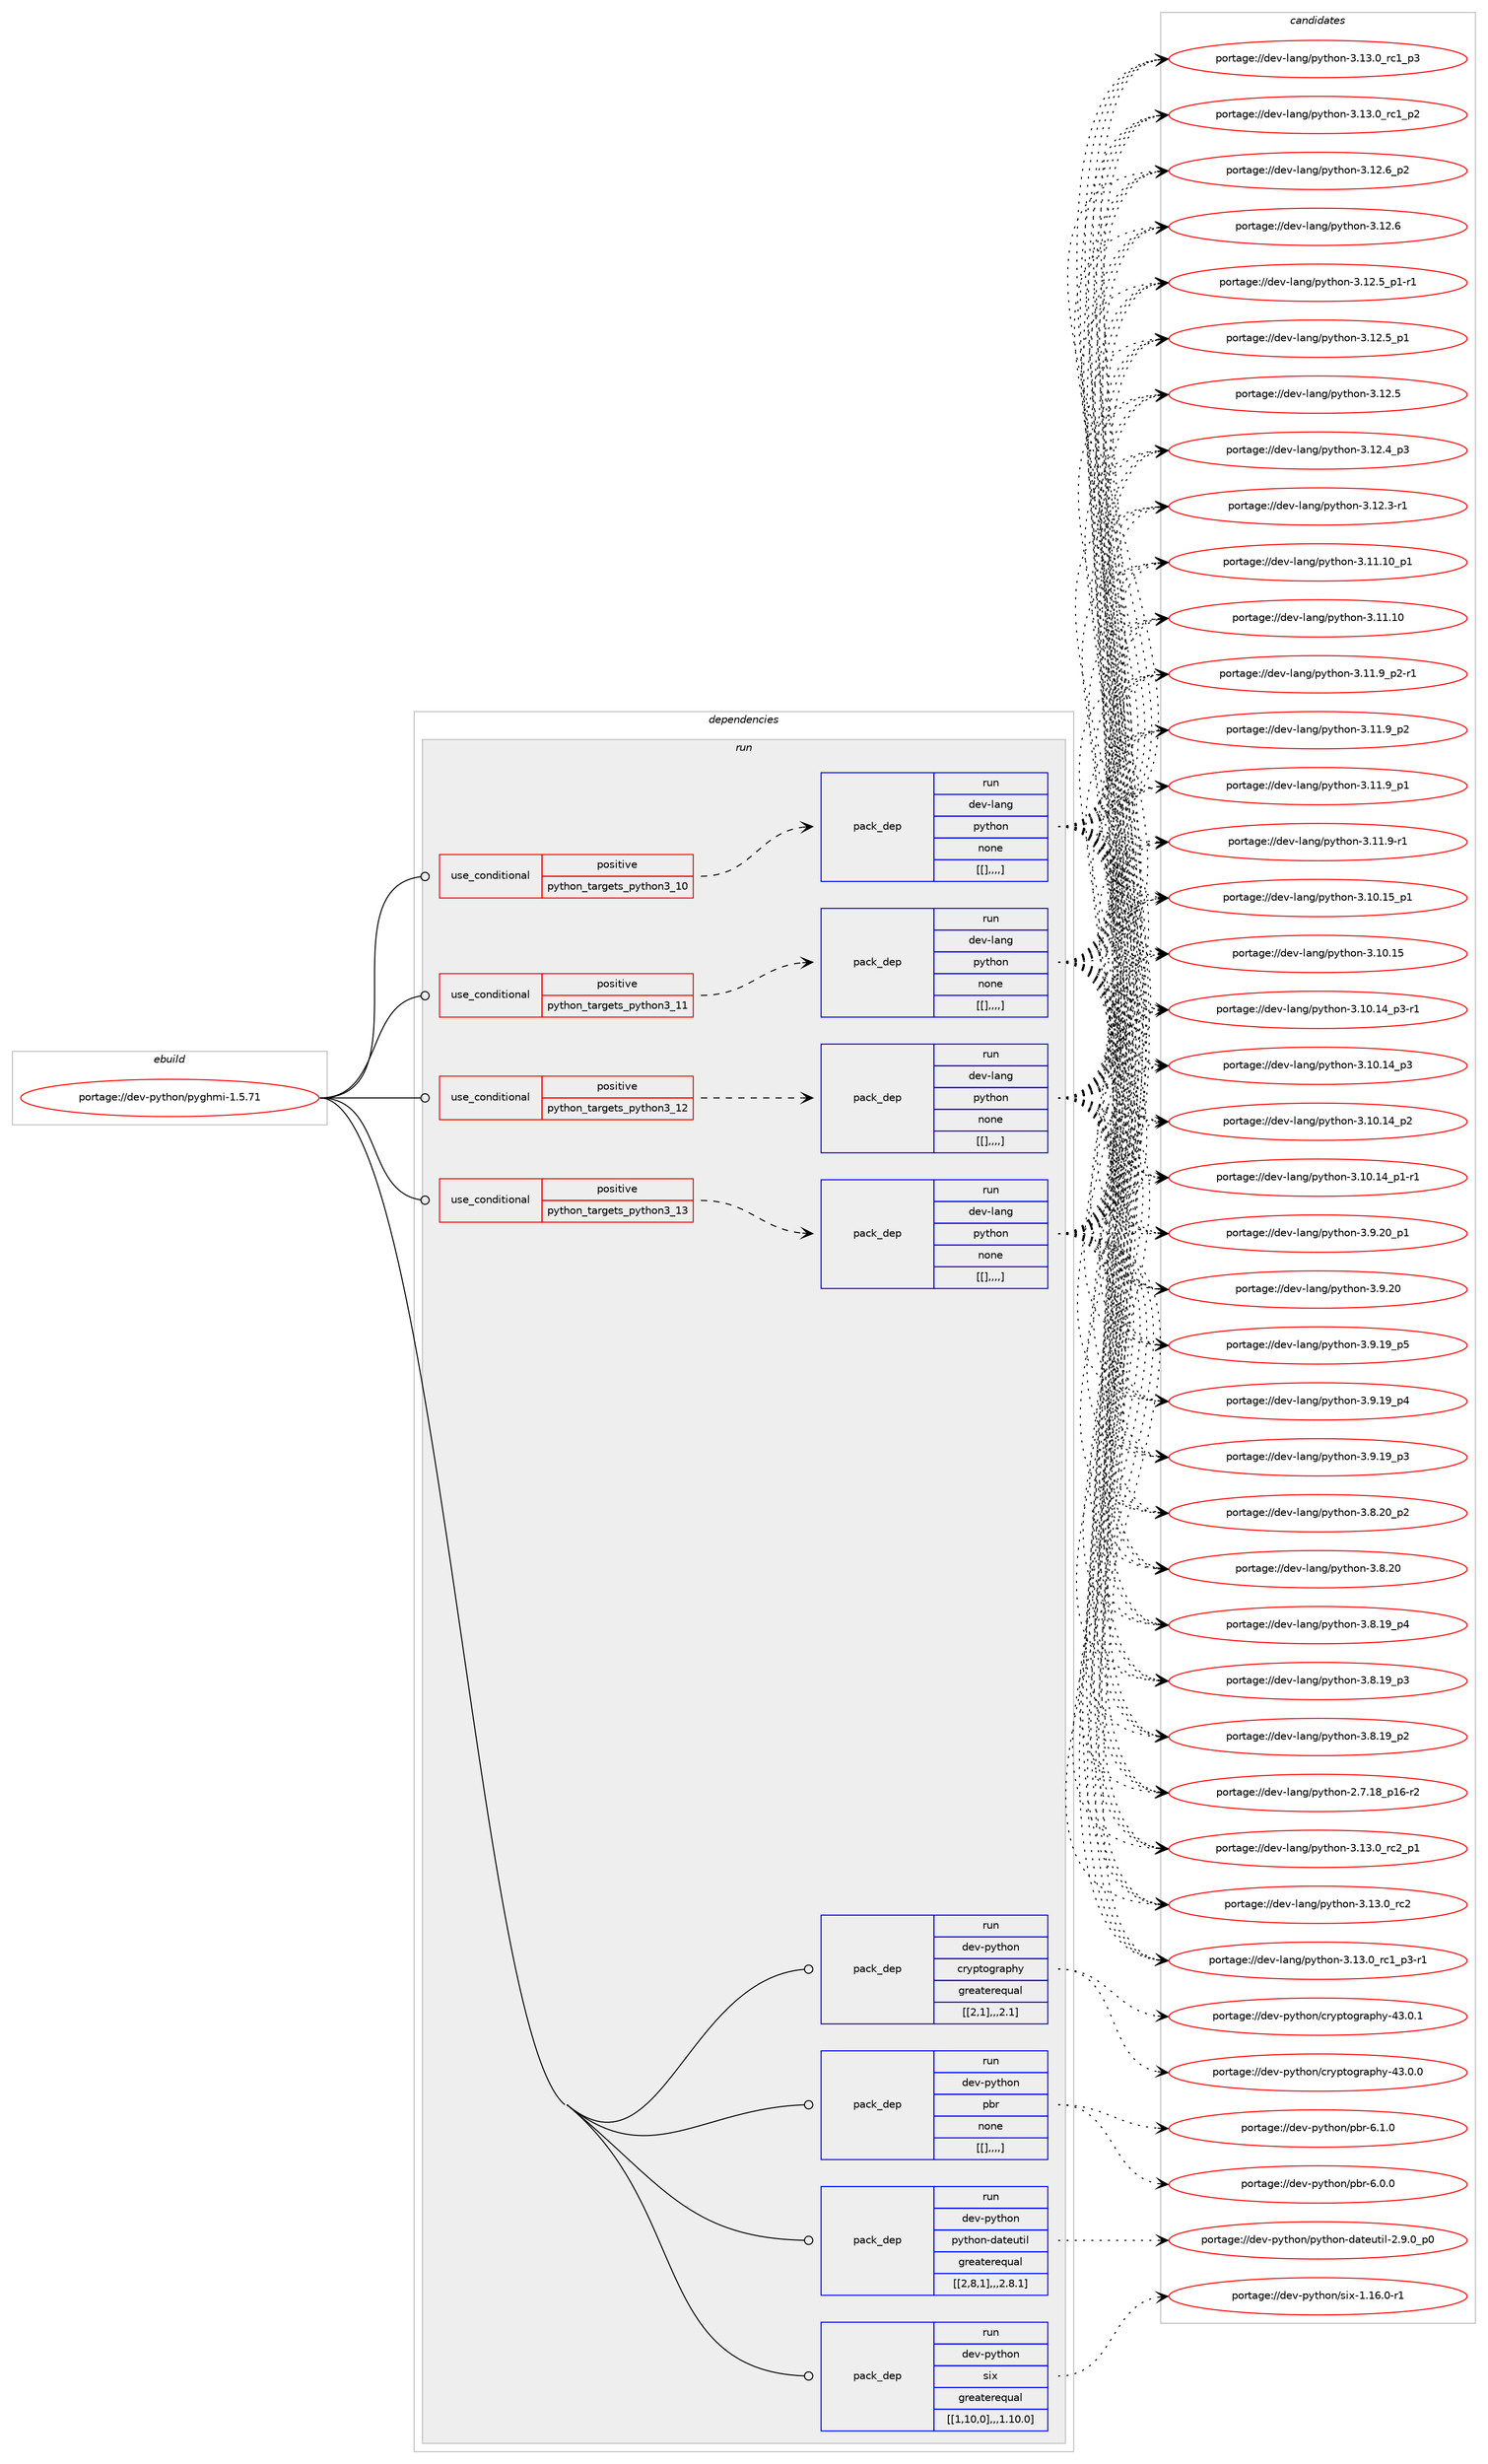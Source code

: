 digraph prolog {

# *************
# Graph options
# *************

newrank=true;
concentrate=true;
compound=true;
graph [rankdir=LR,fontname=Helvetica,fontsize=10,ranksep=1.5];#, ranksep=2.5, nodesep=0.2];
edge  [arrowhead=vee];
node  [fontname=Helvetica,fontsize=10];

# **********
# The ebuild
# **********

subgraph cluster_leftcol {
color=gray;
label=<<i>ebuild</i>>;
id [label="portage://dev-python/pyghmi-1.5.71", color=red, width=4, href="../dev-python/pyghmi-1.5.71.svg"];
}

# ****************
# The dependencies
# ****************

subgraph cluster_midcol {
color=gray;
label=<<i>dependencies</i>>;
subgraph cluster_compile {
fillcolor="#eeeeee";
style=filled;
label=<<i>compile</i>>;
}
subgraph cluster_compileandrun {
fillcolor="#eeeeee";
style=filled;
label=<<i>compile and run</i>>;
}
subgraph cluster_run {
fillcolor="#eeeeee";
style=filled;
label=<<i>run</i>>;
subgraph cond38385 {
dependency159152 [label=<<TABLE BORDER="0" CELLBORDER="1" CELLSPACING="0" CELLPADDING="4"><TR><TD ROWSPAN="3" CELLPADDING="10">use_conditional</TD></TR><TR><TD>positive</TD></TR><TR><TD>python_targets_python3_10</TD></TR></TABLE>>, shape=none, color=red];
subgraph pack119550 {
dependency159153 [label=<<TABLE BORDER="0" CELLBORDER="1" CELLSPACING="0" CELLPADDING="4" WIDTH="220"><TR><TD ROWSPAN="6" CELLPADDING="30">pack_dep</TD></TR><TR><TD WIDTH="110">run</TD></TR><TR><TD>dev-lang</TD></TR><TR><TD>python</TD></TR><TR><TD>none</TD></TR><TR><TD>[[],,,,]</TD></TR></TABLE>>, shape=none, color=blue];
}
dependency159152:e -> dependency159153:w [weight=20,style="dashed",arrowhead="vee"];
}
id:e -> dependency159152:w [weight=20,style="solid",arrowhead="odot"];
subgraph cond38386 {
dependency159154 [label=<<TABLE BORDER="0" CELLBORDER="1" CELLSPACING="0" CELLPADDING="4"><TR><TD ROWSPAN="3" CELLPADDING="10">use_conditional</TD></TR><TR><TD>positive</TD></TR><TR><TD>python_targets_python3_11</TD></TR></TABLE>>, shape=none, color=red];
subgraph pack119551 {
dependency159155 [label=<<TABLE BORDER="0" CELLBORDER="1" CELLSPACING="0" CELLPADDING="4" WIDTH="220"><TR><TD ROWSPAN="6" CELLPADDING="30">pack_dep</TD></TR><TR><TD WIDTH="110">run</TD></TR><TR><TD>dev-lang</TD></TR><TR><TD>python</TD></TR><TR><TD>none</TD></TR><TR><TD>[[],,,,]</TD></TR></TABLE>>, shape=none, color=blue];
}
dependency159154:e -> dependency159155:w [weight=20,style="dashed",arrowhead="vee"];
}
id:e -> dependency159154:w [weight=20,style="solid",arrowhead="odot"];
subgraph cond38387 {
dependency159156 [label=<<TABLE BORDER="0" CELLBORDER="1" CELLSPACING="0" CELLPADDING="4"><TR><TD ROWSPAN="3" CELLPADDING="10">use_conditional</TD></TR><TR><TD>positive</TD></TR><TR><TD>python_targets_python3_12</TD></TR></TABLE>>, shape=none, color=red];
subgraph pack119552 {
dependency159157 [label=<<TABLE BORDER="0" CELLBORDER="1" CELLSPACING="0" CELLPADDING="4" WIDTH="220"><TR><TD ROWSPAN="6" CELLPADDING="30">pack_dep</TD></TR><TR><TD WIDTH="110">run</TD></TR><TR><TD>dev-lang</TD></TR><TR><TD>python</TD></TR><TR><TD>none</TD></TR><TR><TD>[[],,,,]</TD></TR></TABLE>>, shape=none, color=blue];
}
dependency159156:e -> dependency159157:w [weight=20,style="dashed",arrowhead="vee"];
}
id:e -> dependency159156:w [weight=20,style="solid",arrowhead="odot"];
subgraph cond38388 {
dependency159158 [label=<<TABLE BORDER="0" CELLBORDER="1" CELLSPACING="0" CELLPADDING="4"><TR><TD ROWSPAN="3" CELLPADDING="10">use_conditional</TD></TR><TR><TD>positive</TD></TR><TR><TD>python_targets_python3_13</TD></TR></TABLE>>, shape=none, color=red];
subgraph pack119553 {
dependency159159 [label=<<TABLE BORDER="0" CELLBORDER="1" CELLSPACING="0" CELLPADDING="4" WIDTH="220"><TR><TD ROWSPAN="6" CELLPADDING="30">pack_dep</TD></TR><TR><TD WIDTH="110">run</TD></TR><TR><TD>dev-lang</TD></TR><TR><TD>python</TD></TR><TR><TD>none</TD></TR><TR><TD>[[],,,,]</TD></TR></TABLE>>, shape=none, color=blue];
}
dependency159158:e -> dependency159159:w [weight=20,style="dashed",arrowhead="vee"];
}
id:e -> dependency159158:w [weight=20,style="solid",arrowhead="odot"];
subgraph pack119554 {
dependency159160 [label=<<TABLE BORDER="0" CELLBORDER="1" CELLSPACING="0" CELLPADDING="4" WIDTH="220"><TR><TD ROWSPAN="6" CELLPADDING="30">pack_dep</TD></TR><TR><TD WIDTH="110">run</TD></TR><TR><TD>dev-python</TD></TR><TR><TD>cryptography</TD></TR><TR><TD>greaterequal</TD></TR><TR><TD>[[2,1],,,2.1]</TD></TR></TABLE>>, shape=none, color=blue];
}
id:e -> dependency159160:w [weight=20,style="solid",arrowhead="odot"];
subgraph pack119555 {
dependency159161 [label=<<TABLE BORDER="0" CELLBORDER="1" CELLSPACING="0" CELLPADDING="4" WIDTH="220"><TR><TD ROWSPAN="6" CELLPADDING="30">pack_dep</TD></TR><TR><TD WIDTH="110">run</TD></TR><TR><TD>dev-python</TD></TR><TR><TD>pbr</TD></TR><TR><TD>none</TD></TR><TR><TD>[[],,,,]</TD></TR></TABLE>>, shape=none, color=blue];
}
id:e -> dependency159161:w [weight=20,style="solid",arrowhead="odot"];
subgraph pack119556 {
dependency159162 [label=<<TABLE BORDER="0" CELLBORDER="1" CELLSPACING="0" CELLPADDING="4" WIDTH="220"><TR><TD ROWSPAN="6" CELLPADDING="30">pack_dep</TD></TR><TR><TD WIDTH="110">run</TD></TR><TR><TD>dev-python</TD></TR><TR><TD>python-dateutil</TD></TR><TR><TD>greaterequal</TD></TR><TR><TD>[[2,8,1],,,2.8.1]</TD></TR></TABLE>>, shape=none, color=blue];
}
id:e -> dependency159162:w [weight=20,style="solid",arrowhead="odot"];
subgraph pack119557 {
dependency159163 [label=<<TABLE BORDER="0" CELLBORDER="1" CELLSPACING="0" CELLPADDING="4" WIDTH="220"><TR><TD ROWSPAN="6" CELLPADDING="30">pack_dep</TD></TR><TR><TD WIDTH="110">run</TD></TR><TR><TD>dev-python</TD></TR><TR><TD>six</TD></TR><TR><TD>greaterequal</TD></TR><TR><TD>[[1,10,0],,,1.10.0]</TD></TR></TABLE>>, shape=none, color=blue];
}
id:e -> dependency159163:w [weight=20,style="solid",arrowhead="odot"];
}
}

# **************
# The candidates
# **************

subgraph cluster_choices {
rank=same;
color=gray;
label=<<i>candidates</i>>;

subgraph choice119550 {
color=black;
nodesep=1;
choice100101118451089711010347112121116104111110455146495146489511499509511249 [label="portage://dev-lang/python-3.13.0_rc2_p1", color=red, width=4,href="../dev-lang/python-3.13.0_rc2_p1.svg"];
choice10010111845108971101034711212111610411111045514649514648951149950 [label="portage://dev-lang/python-3.13.0_rc2", color=red, width=4,href="../dev-lang/python-3.13.0_rc2.svg"];
choice1001011184510897110103471121211161041111104551464951464895114994995112514511449 [label="portage://dev-lang/python-3.13.0_rc1_p3-r1", color=red, width=4,href="../dev-lang/python-3.13.0_rc1_p3-r1.svg"];
choice100101118451089711010347112121116104111110455146495146489511499499511251 [label="portage://dev-lang/python-3.13.0_rc1_p3", color=red, width=4,href="../dev-lang/python-3.13.0_rc1_p3.svg"];
choice100101118451089711010347112121116104111110455146495146489511499499511250 [label="portage://dev-lang/python-3.13.0_rc1_p2", color=red, width=4,href="../dev-lang/python-3.13.0_rc1_p2.svg"];
choice100101118451089711010347112121116104111110455146495046549511250 [label="portage://dev-lang/python-3.12.6_p2", color=red, width=4,href="../dev-lang/python-3.12.6_p2.svg"];
choice10010111845108971101034711212111610411111045514649504654 [label="portage://dev-lang/python-3.12.6", color=red, width=4,href="../dev-lang/python-3.12.6.svg"];
choice1001011184510897110103471121211161041111104551464950465395112494511449 [label="portage://dev-lang/python-3.12.5_p1-r1", color=red, width=4,href="../dev-lang/python-3.12.5_p1-r1.svg"];
choice100101118451089711010347112121116104111110455146495046539511249 [label="portage://dev-lang/python-3.12.5_p1", color=red, width=4,href="../dev-lang/python-3.12.5_p1.svg"];
choice10010111845108971101034711212111610411111045514649504653 [label="portage://dev-lang/python-3.12.5", color=red, width=4,href="../dev-lang/python-3.12.5.svg"];
choice100101118451089711010347112121116104111110455146495046529511251 [label="portage://dev-lang/python-3.12.4_p3", color=red, width=4,href="../dev-lang/python-3.12.4_p3.svg"];
choice100101118451089711010347112121116104111110455146495046514511449 [label="portage://dev-lang/python-3.12.3-r1", color=red, width=4,href="../dev-lang/python-3.12.3-r1.svg"];
choice10010111845108971101034711212111610411111045514649494649489511249 [label="portage://dev-lang/python-3.11.10_p1", color=red, width=4,href="../dev-lang/python-3.11.10_p1.svg"];
choice1001011184510897110103471121211161041111104551464949464948 [label="portage://dev-lang/python-3.11.10", color=red, width=4,href="../dev-lang/python-3.11.10.svg"];
choice1001011184510897110103471121211161041111104551464949465795112504511449 [label="portage://dev-lang/python-3.11.9_p2-r1", color=red, width=4,href="../dev-lang/python-3.11.9_p2-r1.svg"];
choice100101118451089711010347112121116104111110455146494946579511250 [label="portage://dev-lang/python-3.11.9_p2", color=red, width=4,href="../dev-lang/python-3.11.9_p2.svg"];
choice100101118451089711010347112121116104111110455146494946579511249 [label="portage://dev-lang/python-3.11.9_p1", color=red, width=4,href="../dev-lang/python-3.11.9_p1.svg"];
choice100101118451089711010347112121116104111110455146494946574511449 [label="portage://dev-lang/python-3.11.9-r1", color=red, width=4,href="../dev-lang/python-3.11.9-r1.svg"];
choice10010111845108971101034711212111610411111045514649484649539511249 [label="portage://dev-lang/python-3.10.15_p1", color=red, width=4,href="../dev-lang/python-3.10.15_p1.svg"];
choice1001011184510897110103471121211161041111104551464948464953 [label="portage://dev-lang/python-3.10.15", color=red, width=4,href="../dev-lang/python-3.10.15.svg"];
choice100101118451089711010347112121116104111110455146494846495295112514511449 [label="portage://dev-lang/python-3.10.14_p3-r1", color=red, width=4,href="../dev-lang/python-3.10.14_p3-r1.svg"];
choice10010111845108971101034711212111610411111045514649484649529511251 [label="portage://dev-lang/python-3.10.14_p3", color=red, width=4,href="../dev-lang/python-3.10.14_p3.svg"];
choice10010111845108971101034711212111610411111045514649484649529511250 [label="portage://dev-lang/python-3.10.14_p2", color=red, width=4,href="../dev-lang/python-3.10.14_p2.svg"];
choice100101118451089711010347112121116104111110455146494846495295112494511449 [label="portage://dev-lang/python-3.10.14_p1-r1", color=red, width=4,href="../dev-lang/python-3.10.14_p1-r1.svg"];
choice100101118451089711010347112121116104111110455146574650489511249 [label="portage://dev-lang/python-3.9.20_p1", color=red, width=4,href="../dev-lang/python-3.9.20_p1.svg"];
choice10010111845108971101034711212111610411111045514657465048 [label="portage://dev-lang/python-3.9.20", color=red, width=4,href="../dev-lang/python-3.9.20.svg"];
choice100101118451089711010347112121116104111110455146574649579511253 [label="portage://dev-lang/python-3.9.19_p5", color=red, width=4,href="../dev-lang/python-3.9.19_p5.svg"];
choice100101118451089711010347112121116104111110455146574649579511252 [label="portage://dev-lang/python-3.9.19_p4", color=red, width=4,href="../dev-lang/python-3.9.19_p4.svg"];
choice100101118451089711010347112121116104111110455146574649579511251 [label="portage://dev-lang/python-3.9.19_p3", color=red, width=4,href="../dev-lang/python-3.9.19_p3.svg"];
choice100101118451089711010347112121116104111110455146564650489511250 [label="portage://dev-lang/python-3.8.20_p2", color=red, width=4,href="../dev-lang/python-3.8.20_p2.svg"];
choice10010111845108971101034711212111610411111045514656465048 [label="portage://dev-lang/python-3.8.20", color=red, width=4,href="../dev-lang/python-3.8.20.svg"];
choice100101118451089711010347112121116104111110455146564649579511252 [label="portage://dev-lang/python-3.8.19_p4", color=red, width=4,href="../dev-lang/python-3.8.19_p4.svg"];
choice100101118451089711010347112121116104111110455146564649579511251 [label="portage://dev-lang/python-3.8.19_p3", color=red, width=4,href="../dev-lang/python-3.8.19_p3.svg"];
choice100101118451089711010347112121116104111110455146564649579511250 [label="portage://dev-lang/python-3.8.19_p2", color=red, width=4,href="../dev-lang/python-3.8.19_p2.svg"];
choice100101118451089711010347112121116104111110455046554649569511249544511450 [label="portage://dev-lang/python-2.7.18_p16-r2", color=red, width=4,href="../dev-lang/python-2.7.18_p16-r2.svg"];
dependency159153:e -> choice100101118451089711010347112121116104111110455146495146489511499509511249:w [style=dotted,weight="100"];
dependency159153:e -> choice10010111845108971101034711212111610411111045514649514648951149950:w [style=dotted,weight="100"];
dependency159153:e -> choice1001011184510897110103471121211161041111104551464951464895114994995112514511449:w [style=dotted,weight="100"];
dependency159153:e -> choice100101118451089711010347112121116104111110455146495146489511499499511251:w [style=dotted,weight="100"];
dependency159153:e -> choice100101118451089711010347112121116104111110455146495146489511499499511250:w [style=dotted,weight="100"];
dependency159153:e -> choice100101118451089711010347112121116104111110455146495046549511250:w [style=dotted,weight="100"];
dependency159153:e -> choice10010111845108971101034711212111610411111045514649504654:w [style=dotted,weight="100"];
dependency159153:e -> choice1001011184510897110103471121211161041111104551464950465395112494511449:w [style=dotted,weight="100"];
dependency159153:e -> choice100101118451089711010347112121116104111110455146495046539511249:w [style=dotted,weight="100"];
dependency159153:e -> choice10010111845108971101034711212111610411111045514649504653:w [style=dotted,weight="100"];
dependency159153:e -> choice100101118451089711010347112121116104111110455146495046529511251:w [style=dotted,weight="100"];
dependency159153:e -> choice100101118451089711010347112121116104111110455146495046514511449:w [style=dotted,weight="100"];
dependency159153:e -> choice10010111845108971101034711212111610411111045514649494649489511249:w [style=dotted,weight="100"];
dependency159153:e -> choice1001011184510897110103471121211161041111104551464949464948:w [style=dotted,weight="100"];
dependency159153:e -> choice1001011184510897110103471121211161041111104551464949465795112504511449:w [style=dotted,weight="100"];
dependency159153:e -> choice100101118451089711010347112121116104111110455146494946579511250:w [style=dotted,weight="100"];
dependency159153:e -> choice100101118451089711010347112121116104111110455146494946579511249:w [style=dotted,weight="100"];
dependency159153:e -> choice100101118451089711010347112121116104111110455146494946574511449:w [style=dotted,weight="100"];
dependency159153:e -> choice10010111845108971101034711212111610411111045514649484649539511249:w [style=dotted,weight="100"];
dependency159153:e -> choice1001011184510897110103471121211161041111104551464948464953:w [style=dotted,weight="100"];
dependency159153:e -> choice100101118451089711010347112121116104111110455146494846495295112514511449:w [style=dotted,weight="100"];
dependency159153:e -> choice10010111845108971101034711212111610411111045514649484649529511251:w [style=dotted,weight="100"];
dependency159153:e -> choice10010111845108971101034711212111610411111045514649484649529511250:w [style=dotted,weight="100"];
dependency159153:e -> choice100101118451089711010347112121116104111110455146494846495295112494511449:w [style=dotted,weight="100"];
dependency159153:e -> choice100101118451089711010347112121116104111110455146574650489511249:w [style=dotted,weight="100"];
dependency159153:e -> choice10010111845108971101034711212111610411111045514657465048:w [style=dotted,weight="100"];
dependency159153:e -> choice100101118451089711010347112121116104111110455146574649579511253:w [style=dotted,weight="100"];
dependency159153:e -> choice100101118451089711010347112121116104111110455146574649579511252:w [style=dotted,weight="100"];
dependency159153:e -> choice100101118451089711010347112121116104111110455146574649579511251:w [style=dotted,weight="100"];
dependency159153:e -> choice100101118451089711010347112121116104111110455146564650489511250:w [style=dotted,weight="100"];
dependency159153:e -> choice10010111845108971101034711212111610411111045514656465048:w [style=dotted,weight="100"];
dependency159153:e -> choice100101118451089711010347112121116104111110455146564649579511252:w [style=dotted,weight="100"];
dependency159153:e -> choice100101118451089711010347112121116104111110455146564649579511251:w [style=dotted,weight="100"];
dependency159153:e -> choice100101118451089711010347112121116104111110455146564649579511250:w [style=dotted,weight="100"];
dependency159153:e -> choice100101118451089711010347112121116104111110455046554649569511249544511450:w [style=dotted,weight="100"];
}
subgraph choice119551 {
color=black;
nodesep=1;
choice100101118451089711010347112121116104111110455146495146489511499509511249 [label="portage://dev-lang/python-3.13.0_rc2_p1", color=red, width=4,href="../dev-lang/python-3.13.0_rc2_p1.svg"];
choice10010111845108971101034711212111610411111045514649514648951149950 [label="portage://dev-lang/python-3.13.0_rc2", color=red, width=4,href="../dev-lang/python-3.13.0_rc2.svg"];
choice1001011184510897110103471121211161041111104551464951464895114994995112514511449 [label="portage://dev-lang/python-3.13.0_rc1_p3-r1", color=red, width=4,href="../dev-lang/python-3.13.0_rc1_p3-r1.svg"];
choice100101118451089711010347112121116104111110455146495146489511499499511251 [label="portage://dev-lang/python-3.13.0_rc1_p3", color=red, width=4,href="../dev-lang/python-3.13.0_rc1_p3.svg"];
choice100101118451089711010347112121116104111110455146495146489511499499511250 [label="portage://dev-lang/python-3.13.0_rc1_p2", color=red, width=4,href="../dev-lang/python-3.13.0_rc1_p2.svg"];
choice100101118451089711010347112121116104111110455146495046549511250 [label="portage://dev-lang/python-3.12.6_p2", color=red, width=4,href="../dev-lang/python-3.12.6_p2.svg"];
choice10010111845108971101034711212111610411111045514649504654 [label="portage://dev-lang/python-3.12.6", color=red, width=4,href="../dev-lang/python-3.12.6.svg"];
choice1001011184510897110103471121211161041111104551464950465395112494511449 [label="portage://dev-lang/python-3.12.5_p1-r1", color=red, width=4,href="../dev-lang/python-3.12.5_p1-r1.svg"];
choice100101118451089711010347112121116104111110455146495046539511249 [label="portage://dev-lang/python-3.12.5_p1", color=red, width=4,href="../dev-lang/python-3.12.5_p1.svg"];
choice10010111845108971101034711212111610411111045514649504653 [label="portage://dev-lang/python-3.12.5", color=red, width=4,href="../dev-lang/python-3.12.5.svg"];
choice100101118451089711010347112121116104111110455146495046529511251 [label="portage://dev-lang/python-3.12.4_p3", color=red, width=4,href="../dev-lang/python-3.12.4_p3.svg"];
choice100101118451089711010347112121116104111110455146495046514511449 [label="portage://dev-lang/python-3.12.3-r1", color=red, width=4,href="../dev-lang/python-3.12.3-r1.svg"];
choice10010111845108971101034711212111610411111045514649494649489511249 [label="portage://dev-lang/python-3.11.10_p1", color=red, width=4,href="../dev-lang/python-3.11.10_p1.svg"];
choice1001011184510897110103471121211161041111104551464949464948 [label="portage://dev-lang/python-3.11.10", color=red, width=4,href="../dev-lang/python-3.11.10.svg"];
choice1001011184510897110103471121211161041111104551464949465795112504511449 [label="portage://dev-lang/python-3.11.9_p2-r1", color=red, width=4,href="../dev-lang/python-3.11.9_p2-r1.svg"];
choice100101118451089711010347112121116104111110455146494946579511250 [label="portage://dev-lang/python-3.11.9_p2", color=red, width=4,href="../dev-lang/python-3.11.9_p2.svg"];
choice100101118451089711010347112121116104111110455146494946579511249 [label="portage://dev-lang/python-3.11.9_p1", color=red, width=4,href="../dev-lang/python-3.11.9_p1.svg"];
choice100101118451089711010347112121116104111110455146494946574511449 [label="portage://dev-lang/python-3.11.9-r1", color=red, width=4,href="../dev-lang/python-3.11.9-r1.svg"];
choice10010111845108971101034711212111610411111045514649484649539511249 [label="portage://dev-lang/python-3.10.15_p1", color=red, width=4,href="../dev-lang/python-3.10.15_p1.svg"];
choice1001011184510897110103471121211161041111104551464948464953 [label="portage://dev-lang/python-3.10.15", color=red, width=4,href="../dev-lang/python-3.10.15.svg"];
choice100101118451089711010347112121116104111110455146494846495295112514511449 [label="portage://dev-lang/python-3.10.14_p3-r1", color=red, width=4,href="../dev-lang/python-3.10.14_p3-r1.svg"];
choice10010111845108971101034711212111610411111045514649484649529511251 [label="portage://dev-lang/python-3.10.14_p3", color=red, width=4,href="../dev-lang/python-3.10.14_p3.svg"];
choice10010111845108971101034711212111610411111045514649484649529511250 [label="portage://dev-lang/python-3.10.14_p2", color=red, width=4,href="../dev-lang/python-3.10.14_p2.svg"];
choice100101118451089711010347112121116104111110455146494846495295112494511449 [label="portage://dev-lang/python-3.10.14_p1-r1", color=red, width=4,href="../dev-lang/python-3.10.14_p1-r1.svg"];
choice100101118451089711010347112121116104111110455146574650489511249 [label="portage://dev-lang/python-3.9.20_p1", color=red, width=4,href="../dev-lang/python-3.9.20_p1.svg"];
choice10010111845108971101034711212111610411111045514657465048 [label="portage://dev-lang/python-3.9.20", color=red, width=4,href="../dev-lang/python-3.9.20.svg"];
choice100101118451089711010347112121116104111110455146574649579511253 [label="portage://dev-lang/python-3.9.19_p5", color=red, width=4,href="../dev-lang/python-3.9.19_p5.svg"];
choice100101118451089711010347112121116104111110455146574649579511252 [label="portage://dev-lang/python-3.9.19_p4", color=red, width=4,href="../dev-lang/python-3.9.19_p4.svg"];
choice100101118451089711010347112121116104111110455146574649579511251 [label="portage://dev-lang/python-3.9.19_p3", color=red, width=4,href="../dev-lang/python-3.9.19_p3.svg"];
choice100101118451089711010347112121116104111110455146564650489511250 [label="portage://dev-lang/python-3.8.20_p2", color=red, width=4,href="../dev-lang/python-3.8.20_p2.svg"];
choice10010111845108971101034711212111610411111045514656465048 [label="portage://dev-lang/python-3.8.20", color=red, width=4,href="../dev-lang/python-3.8.20.svg"];
choice100101118451089711010347112121116104111110455146564649579511252 [label="portage://dev-lang/python-3.8.19_p4", color=red, width=4,href="../dev-lang/python-3.8.19_p4.svg"];
choice100101118451089711010347112121116104111110455146564649579511251 [label="portage://dev-lang/python-3.8.19_p3", color=red, width=4,href="../dev-lang/python-3.8.19_p3.svg"];
choice100101118451089711010347112121116104111110455146564649579511250 [label="portage://dev-lang/python-3.8.19_p2", color=red, width=4,href="../dev-lang/python-3.8.19_p2.svg"];
choice100101118451089711010347112121116104111110455046554649569511249544511450 [label="portage://dev-lang/python-2.7.18_p16-r2", color=red, width=4,href="../dev-lang/python-2.7.18_p16-r2.svg"];
dependency159155:e -> choice100101118451089711010347112121116104111110455146495146489511499509511249:w [style=dotted,weight="100"];
dependency159155:e -> choice10010111845108971101034711212111610411111045514649514648951149950:w [style=dotted,weight="100"];
dependency159155:e -> choice1001011184510897110103471121211161041111104551464951464895114994995112514511449:w [style=dotted,weight="100"];
dependency159155:e -> choice100101118451089711010347112121116104111110455146495146489511499499511251:w [style=dotted,weight="100"];
dependency159155:e -> choice100101118451089711010347112121116104111110455146495146489511499499511250:w [style=dotted,weight="100"];
dependency159155:e -> choice100101118451089711010347112121116104111110455146495046549511250:w [style=dotted,weight="100"];
dependency159155:e -> choice10010111845108971101034711212111610411111045514649504654:w [style=dotted,weight="100"];
dependency159155:e -> choice1001011184510897110103471121211161041111104551464950465395112494511449:w [style=dotted,weight="100"];
dependency159155:e -> choice100101118451089711010347112121116104111110455146495046539511249:w [style=dotted,weight="100"];
dependency159155:e -> choice10010111845108971101034711212111610411111045514649504653:w [style=dotted,weight="100"];
dependency159155:e -> choice100101118451089711010347112121116104111110455146495046529511251:w [style=dotted,weight="100"];
dependency159155:e -> choice100101118451089711010347112121116104111110455146495046514511449:w [style=dotted,weight="100"];
dependency159155:e -> choice10010111845108971101034711212111610411111045514649494649489511249:w [style=dotted,weight="100"];
dependency159155:e -> choice1001011184510897110103471121211161041111104551464949464948:w [style=dotted,weight="100"];
dependency159155:e -> choice1001011184510897110103471121211161041111104551464949465795112504511449:w [style=dotted,weight="100"];
dependency159155:e -> choice100101118451089711010347112121116104111110455146494946579511250:w [style=dotted,weight="100"];
dependency159155:e -> choice100101118451089711010347112121116104111110455146494946579511249:w [style=dotted,weight="100"];
dependency159155:e -> choice100101118451089711010347112121116104111110455146494946574511449:w [style=dotted,weight="100"];
dependency159155:e -> choice10010111845108971101034711212111610411111045514649484649539511249:w [style=dotted,weight="100"];
dependency159155:e -> choice1001011184510897110103471121211161041111104551464948464953:w [style=dotted,weight="100"];
dependency159155:e -> choice100101118451089711010347112121116104111110455146494846495295112514511449:w [style=dotted,weight="100"];
dependency159155:e -> choice10010111845108971101034711212111610411111045514649484649529511251:w [style=dotted,weight="100"];
dependency159155:e -> choice10010111845108971101034711212111610411111045514649484649529511250:w [style=dotted,weight="100"];
dependency159155:e -> choice100101118451089711010347112121116104111110455146494846495295112494511449:w [style=dotted,weight="100"];
dependency159155:e -> choice100101118451089711010347112121116104111110455146574650489511249:w [style=dotted,weight="100"];
dependency159155:e -> choice10010111845108971101034711212111610411111045514657465048:w [style=dotted,weight="100"];
dependency159155:e -> choice100101118451089711010347112121116104111110455146574649579511253:w [style=dotted,weight="100"];
dependency159155:e -> choice100101118451089711010347112121116104111110455146574649579511252:w [style=dotted,weight="100"];
dependency159155:e -> choice100101118451089711010347112121116104111110455146574649579511251:w [style=dotted,weight="100"];
dependency159155:e -> choice100101118451089711010347112121116104111110455146564650489511250:w [style=dotted,weight="100"];
dependency159155:e -> choice10010111845108971101034711212111610411111045514656465048:w [style=dotted,weight="100"];
dependency159155:e -> choice100101118451089711010347112121116104111110455146564649579511252:w [style=dotted,weight="100"];
dependency159155:e -> choice100101118451089711010347112121116104111110455146564649579511251:w [style=dotted,weight="100"];
dependency159155:e -> choice100101118451089711010347112121116104111110455146564649579511250:w [style=dotted,weight="100"];
dependency159155:e -> choice100101118451089711010347112121116104111110455046554649569511249544511450:w [style=dotted,weight="100"];
}
subgraph choice119552 {
color=black;
nodesep=1;
choice100101118451089711010347112121116104111110455146495146489511499509511249 [label="portage://dev-lang/python-3.13.0_rc2_p1", color=red, width=4,href="../dev-lang/python-3.13.0_rc2_p1.svg"];
choice10010111845108971101034711212111610411111045514649514648951149950 [label="portage://dev-lang/python-3.13.0_rc2", color=red, width=4,href="../dev-lang/python-3.13.0_rc2.svg"];
choice1001011184510897110103471121211161041111104551464951464895114994995112514511449 [label="portage://dev-lang/python-3.13.0_rc1_p3-r1", color=red, width=4,href="../dev-lang/python-3.13.0_rc1_p3-r1.svg"];
choice100101118451089711010347112121116104111110455146495146489511499499511251 [label="portage://dev-lang/python-3.13.0_rc1_p3", color=red, width=4,href="../dev-lang/python-3.13.0_rc1_p3.svg"];
choice100101118451089711010347112121116104111110455146495146489511499499511250 [label="portage://dev-lang/python-3.13.0_rc1_p2", color=red, width=4,href="../dev-lang/python-3.13.0_rc1_p2.svg"];
choice100101118451089711010347112121116104111110455146495046549511250 [label="portage://dev-lang/python-3.12.6_p2", color=red, width=4,href="../dev-lang/python-3.12.6_p2.svg"];
choice10010111845108971101034711212111610411111045514649504654 [label="portage://dev-lang/python-3.12.6", color=red, width=4,href="../dev-lang/python-3.12.6.svg"];
choice1001011184510897110103471121211161041111104551464950465395112494511449 [label="portage://dev-lang/python-3.12.5_p1-r1", color=red, width=4,href="../dev-lang/python-3.12.5_p1-r1.svg"];
choice100101118451089711010347112121116104111110455146495046539511249 [label="portage://dev-lang/python-3.12.5_p1", color=red, width=4,href="../dev-lang/python-3.12.5_p1.svg"];
choice10010111845108971101034711212111610411111045514649504653 [label="portage://dev-lang/python-3.12.5", color=red, width=4,href="../dev-lang/python-3.12.5.svg"];
choice100101118451089711010347112121116104111110455146495046529511251 [label="portage://dev-lang/python-3.12.4_p3", color=red, width=4,href="../dev-lang/python-3.12.4_p3.svg"];
choice100101118451089711010347112121116104111110455146495046514511449 [label="portage://dev-lang/python-3.12.3-r1", color=red, width=4,href="../dev-lang/python-3.12.3-r1.svg"];
choice10010111845108971101034711212111610411111045514649494649489511249 [label="portage://dev-lang/python-3.11.10_p1", color=red, width=4,href="../dev-lang/python-3.11.10_p1.svg"];
choice1001011184510897110103471121211161041111104551464949464948 [label="portage://dev-lang/python-3.11.10", color=red, width=4,href="../dev-lang/python-3.11.10.svg"];
choice1001011184510897110103471121211161041111104551464949465795112504511449 [label="portage://dev-lang/python-3.11.9_p2-r1", color=red, width=4,href="../dev-lang/python-3.11.9_p2-r1.svg"];
choice100101118451089711010347112121116104111110455146494946579511250 [label="portage://dev-lang/python-3.11.9_p2", color=red, width=4,href="../dev-lang/python-3.11.9_p2.svg"];
choice100101118451089711010347112121116104111110455146494946579511249 [label="portage://dev-lang/python-3.11.9_p1", color=red, width=4,href="../dev-lang/python-3.11.9_p1.svg"];
choice100101118451089711010347112121116104111110455146494946574511449 [label="portage://dev-lang/python-3.11.9-r1", color=red, width=4,href="../dev-lang/python-3.11.9-r1.svg"];
choice10010111845108971101034711212111610411111045514649484649539511249 [label="portage://dev-lang/python-3.10.15_p1", color=red, width=4,href="../dev-lang/python-3.10.15_p1.svg"];
choice1001011184510897110103471121211161041111104551464948464953 [label="portage://dev-lang/python-3.10.15", color=red, width=4,href="../dev-lang/python-3.10.15.svg"];
choice100101118451089711010347112121116104111110455146494846495295112514511449 [label="portage://dev-lang/python-3.10.14_p3-r1", color=red, width=4,href="../dev-lang/python-3.10.14_p3-r1.svg"];
choice10010111845108971101034711212111610411111045514649484649529511251 [label="portage://dev-lang/python-3.10.14_p3", color=red, width=4,href="../dev-lang/python-3.10.14_p3.svg"];
choice10010111845108971101034711212111610411111045514649484649529511250 [label="portage://dev-lang/python-3.10.14_p2", color=red, width=4,href="../dev-lang/python-3.10.14_p2.svg"];
choice100101118451089711010347112121116104111110455146494846495295112494511449 [label="portage://dev-lang/python-3.10.14_p1-r1", color=red, width=4,href="../dev-lang/python-3.10.14_p1-r1.svg"];
choice100101118451089711010347112121116104111110455146574650489511249 [label="portage://dev-lang/python-3.9.20_p1", color=red, width=4,href="../dev-lang/python-3.9.20_p1.svg"];
choice10010111845108971101034711212111610411111045514657465048 [label="portage://dev-lang/python-3.9.20", color=red, width=4,href="../dev-lang/python-3.9.20.svg"];
choice100101118451089711010347112121116104111110455146574649579511253 [label="portage://dev-lang/python-3.9.19_p5", color=red, width=4,href="../dev-lang/python-3.9.19_p5.svg"];
choice100101118451089711010347112121116104111110455146574649579511252 [label="portage://dev-lang/python-3.9.19_p4", color=red, width=4,href="../dev-lang/python-3.9.19_p4.svg"];
choice100101118451089711010347112121116104111110455146574649579511251 [label="portage://dev-lang/python-3.9.19_p3", color=red, width=4,href="../dev-lang/python-3.9.19_p3.svg"];
choice100101118451089711010347112121116104111110455146564650489511250 [label="portage://dev-lang/python-3.8.20_p2", color=red, width=4,href="../dev-lang/python-3.8.20_p2.svg"];
choice10010111845108971101034711212111610411111045514656465048 [label="portage://dev-lang/python-3.8.20", color=red, width=4,href="../dev-lang/python-3.8.20.svg"];
choice100101118451089711010347112121116104111110455146564649579511252 [label="portage://dev-lang/python-3.8.19_p4", color=red, width=4,href="../dev-lang/python-3.8.19_p4.svg"];
choice100101118451089711010347112121116104111110455146564649579511251 [label="portage://dev-lang/python-3.8.19_p3", color=red, width=4,href="../dev-lang/python-3.8.19_p3.svg"];
choice100101118451089711010347112121116104111110455146564649579511250 [label="portage://dev-lang/python-3.8.19_p2", color=red, width=4,href="../dev-lang/python-3.8.19_p2.svg"];
choice100101118451089711010347112121116104111110455046554649569511249544511450 [label="portage://dev-lang/python-2.7.18_p16-r2", color=red, width=4,href="../dev-lang/python-2.7.18_p16-r2.svg"];
dependency159157:e -> choice100101118451089711010347112121116104111110455146495146489511499509511249:w [style=dotted,weight="100"];
dependency159157:e -> choice10010111845108971101034711212111610411111045514649514648951149950:w [style=dotted,weight="100"];
dependency159157:e -> choice1001011184510897110103471121211161041111104551464951464895114994995112514511449:w [style=dotted,weight="100"];
dependency159157:e -> choice100101118451089711010347112121116104111110455146495146489511499499511251:w [style=dotted,weight="100"];
dependency159157:e -> choice100101118451089711010347112121116104111110455146495146489511499499511250:w [style=dotted,weight="100"];
dependency159157:e -> choice100101118451089711010347112121116104111110455146495046549511250:w [style=dotted,weight="100"];
dependency159157:e -> choice10010111845108971101034711212111610411111045514649504654:w [style=dotted,weight="100"];
dependency159157:e -> choice1001011184510897110103471121211161041111104551464950465395112494511449:w [style=dotted,weight="100"];
dependency159157:e -> choice100101118451089711010347112121116104111110455146495046539511249:w [style=dotted,weight="100"];
dependency159157:e -> choice10010111845108971101034711212111610411111045514649504653:w [style=dotted,weight="100"];
dependency159157:e -> choice100101118451089711010347112121116104111110455146495046529511251:w [style=dotted,weight="100"];
dependency159157:e -> choice100101118451089711010347112121116104111110455146495046514511449:w [style=dotted,weight="100"];
dependency159157:e -> choice10010111845108971101034711212111610411111045514649494649489511249:w [style=dotted,weight="100"];
dependency159157:e -> choice1001011184510897110103471121211161041111104551464949464948:w [style=dotted,weight="100"];
dependency159157:e -> choice1001011184510897110103471121211161041111104551464949465795112504511449:w [style=dotted,weight="100"];
dependency159157:e -> choice100101118451089711010347112121116104111110455146494946579511250:w [style=dotted,weight="100"];
dependency159157:e -> choice100101118451089711010347112121116104111110455146494946579511249:w [style=dotted,weight="100"];
dependency159157:e -> choice100101118451089711010347112121116104111110455146494946574511449:w [style=dotted,weight="100"];
dependency159157:e -> choice10010111845108971101034711212111610411111045514649484649539511249:w [style=dotted,weight="100"];
dependency159157:e -> choice1001011184510897110103471121211161041111104551464948464953:w [style=dotted,weight="100"];
dependency159157:e -> choice100101118451089711010347112121116104111110455146494846495295112514511449:w [style=dotted,weight="100"];
dependency159157:e -> choice10010111845108971101034711212111610411111045514649484649529511251:w [style=dotted,weight="100"];
dependency159157:e -> choice10010111845108971101034711212111610411111045514649484649529511250:w [style=dotted,weight="100"];
dependency159157:e -> choice100101118451089711010347112121116104111110455146494846495295112494511449:w [style=dotted,weight="100"];
dependency159157:e -> choice100101118451089711010347112121116104111110455146574650489511249:w [style=dotted,weight="100"];
dependency159157:e -> choice10010111845108971101034711212111610411111045514657465048:w [style=dotted,weight="100"];
dependency159157:e -> choice100101118451089711010347112121116104111110455146574649579511253:w [style=dotted,weight="100"];
dependency159157:e -> choice100101118451089711010347112121116104111110455146574649579511252:w [style=dotted,weight="100"];
dependency159157:e -> choice100101118451089711010347112121116104111110455146574649579511251:w [style=dotted,weight="100"];
dependency159157:e -> choice100101118451089711010347112121116104111110455146564650489511250:w [style=dotted,weight="100"];
dependency159157:e -> choice10010111845108971101034711212111610411111045514656465048:w [style=dotted,weight="100"];
dependency159157:e -> choice100101118451089711010347112121116104111110455146564649579511252:w [style=dotted,weight="100"];
dependency159157:e -> choice100101118451089711010347112121116104111110455146564649579511251:w [style=dotted,weight="100"];
dependency159157:e -> choice100101118451089711010347112121116104111110455146564649579511250:w [style=dotted,weight="100"];
dependency159157:e -> choice100101118451089711010347112121116104111110455046554649569511249544511450:w [style=dotted,weight="100"];
}
subgraph choice119553 {
color=black;
nodesep=1;
choice100101118451089711010347112121116104111110455146495146489511499509511249 [label="portage://dev-lang/python-3.13.0_rc2_p1", color=red, width=4,href="../dev-lang/python-3.13.0_rc2_p1.svg"];
choice10010111845108971101034711212111610411111045514649514648951149950 [label="portage://dev-lang/python-3.13.0_rc2", color=red, width=4,href="../dev-lang/python-3.13.0_rc2.svg"];
choice1001011184510897110103471121211161041111104551464951464895114994995112514511449 [label="portage://dev-lang/python-3.13.0_rc1_p3-r1", color=red, width=4,href="../dev-lang/python-3.13.0_rc1_p3-r1.svg"];
choice100101118451089711010347112121116104111110455146495146489511499499511251 [label="portage://dev-lang/python-3.13.0_rc1_p3", color=red, width=4,href="../dev-lang/python-3.13.0_rc1_p3.svg"];
choice100101118451089711010347112121116104111110455146495146489511499499511250 [label="portage://dev-lang/python-3.13.0_rc1_p2", color=red, width=4,href="../dev-lang/python-3.13.0_rc1_p2.svg"];
choice100101118451089711010347112121116104111110455146495046549511250 [label="portage://dev-lang/python-3.12.6_p2", color=red, width=4,href="../dev-lang/python-3.12.6_p2.svg"];
choice10010111845108971101034711212111610411111045514649504654 [label="portage://dev-lang/python-3.12.6", color=red, width=4,href="../dev-lang/python-3.12.6.svg"];
choice1001011184510897110103471121211161041111104551464950465395112494511449 [label="portage://dev-lang/python-3.12.5_p1-r1", color=red, width=4,href="../dev-lang/python-3.12.5_p1-r1.svg"];
choice100101118451089711010347112121116104111110455146495046539511249 [label="portage://dev-lang/python-3.12.5_p1", color=red, width=4,href="../dev-lang/python-3.12.5_p1.svg"];
choice10010111845108971101034711212111610411111045514649504653 [label="portage://dev-lang/python-3.12.5", color=red, width=4,href="../dev-lang/python-3.12.5.svg"];
choice100101118451089711010347112121116104111110455146495046529511251 [label="portage://dev-lang/python-3.12.4_p3", color=red, width=4,href="../dev-lang/python-3.12.4_p3.svg"];
choice100101118451089711010347112121116104111110455146495046514511449 [label="portage://dev-lang/python-3.12.3-r1", color=red, width=4,href="../dev-lang/python-3.12.3-r1.svg"];
choice10010111845108971101034711212111610411111045514649494649489511249 [label="portage://dev-lang/python-3.11.10_p1", color=red, width=4,href="../dev-lang/python-3.11.10_p1.svg"];
choice1001011184510897110103471121211161041111104551464949464948 [label="portage://dev-lang/python-3.11.10", color=red, width=4,href="../dev-lang/python-3.11.10.svg"];
choice1001011184510897110103471121211161041111104551464949465795112504511449 [label="portage://dev-lang/python-3.11.9_p2-r1", color=red, width=4,href="../dev-lang/python-3.11.9_p2-r1.svg"];
choice100101118451089711010347112121116104111110455146494946579511250 [label="portage://dev-lang/python-3.11.9_p2", color=red, width=4,href="../dev-lang/python-3.11.9_p2.svg"];
choice100101118451089711010347112121116104111110455146494946579511249 [label="portage://dev-lang/python-3.11.9_p1", color=red, width=4,href="../dev-lang/python-3.11.9_p1.svg"];
choice100101118451089711010347112121116104111110455146494946574511449 [label="portage://dev-lang/python-3.11.9-r1", color=red, width=4,href="../dev-lang/python-3.11.9-r1.svg"];
choice10010111845108971101034711212111610411111045514649484649539511249 [label="portage://dev-lang/python-3.10.15_p1", color=red, width=4,href="../dev-lang/python-3.10.15_p1.svg"];
choice1001011184510897110103471121211161041111104551464948464953 [label="portage://dev-lang/python-3.10.15", color=red, width=4,href="../dev-lang/python-3.10.15.svg"];
choice100101118451089711010347112121116104111110455146494846495295112514511449 [label="portage://dev-lang/python-3.10.14_p3-r1", color=red, width=4,href="../dev-lang/python-3.10.14_p3-r1.svg"];
choice10010111845108971101034711212111610411111045514649484649529511251 [label="portage://dev-lang/python-3.10.14_p3", color=red, width=4,href="../dev-lang/python-3.10.14_p3.svg"];
choice10010111845108971101034711212111610411111045514649484649529511250 [label="portage://dev-lang/python-3.10.14_p2", color=red, width=4,href="../dev-lang/python-3.10.14_p2.svg"];
choice100101118451089711010347112121116104111110455146494846495295112494511449 [label="portage://dev-lang/python-3.10.14_p1-r1", color=red, width=4,href="../dev-lang/python-3.10.14_p1-r1.svg"];
choice100101118451089711010347112121116104111110455146574650489511249 [label="portage://dev-lang/python-3.9.20_p1", color=red, width=4,href="../dev-lang/python-3.9.20_p1.svg"];
choice10010111845108971101034711212111610411111045514657465048 [label="portage://dev-lang/python-3.9.20", color=red, width=4,href="../dev-lang/python-3.9.20.svg"];
choice100101118451089711010347112121116104111110455146574649579511253 [label="portage://dev-lang/python-3.9.19_p5", color=red, width=4,href="../dev-lang/python-3.9.19_p5.svg"];
choice100101118451089711010347112121116104111110455146574649579511252 [label="portage://dev-lang/python-3.9.19_p4", color=red, width=4,href="../dev-lang/python-3.9.19_p4.svg"];
choice100101118451089711010347112121116104111110455146574649579511251 [label="portage://dev-lang/python-3.9.19_p3", color=red, width=4,href="../dev-lang/python-3.9.19_p3.svg"];
choice100101118451089711010347112121116104111110455146564650489511250 [label="portage://dev-lang/python-3.8.20_p2", color=red, width=4,href="../dev-lang/python-3.8.20_p2.svg"];
choice10010111845108971101034711212111610411111045514656465048 [label="portage://dev-lang/python-3.8.20", color=red, width=4,href="../dev-lang/python-3.8.20.svg"];
choice100101118451089711010347112121116104111110455146564649579511252 [label="portage://dev-lang/python-3.8.19_p4", color=red, width=4,href="../dev-lang/python-3.8.19_p4.svg"];
choice100101118451089711010347112121116104111110455146564649579511251 [label="portage://dev-lang/python-3.8.19_p3", color=red, width=4,href="../dev-lang/python-3.8.19_p3.svg"];
choice100101118451089711010347112121116104111110455146564649579511250 [label="portage://dev-lang/python-3.8.19_p2", color=red, width=4,href="../dev-lang/python-3.8.19_p2.svg"];
choice100101118451089711010347112121116104111110455046554649569511249544511450 [label="portage://dev-lang/python-2.7.18_p16-r2", color=red, width=4,href="../dev-lang/python-2.7.18_p16-r2.svg"];
dependency159159:e -> choice100101118451089711010347112121116104111110455146495146489511499509511249:w [style=dotted,weight="100"];
dependency159159:e -> choice10010111845108971101034711212111610411111045514649514648951149950:w [style=dotted,weight="100"];
dependency159159:e -> choice1001011184510897110103471121211161041111104551464951464895114994995112514511449:w [style=dotted,weight="100"];
dependency159159:e -> choice100101118451089711010347112121116104111110455146495146489511499499511251:w [style=dotted,weight="100"];
dependency159159:e -> choice100101118451089711010347112121116104111110455146495146489511499499511250:w [style=dotted,weight="100"];
dependency159159:e -> choice100101118451089711010347112121116104111110455146495046549511250:w [style=dotted,weight="100"];
dependency159159:e -> choice10010111845108971101034711212111610411111045514649504654:w [style=dotted,weight="100"];
dependency159159:e -> choice1001011184510897110103471121211161041111104551464950465395112494511449:w [style=dotted,weight="100"];
dependency159159:e -> choice100101118451089711010347112121116104111110455146495046539511249:w [style=dotted,weight="100"];
dependency159159:e -> choice10010111845108971101034711212111610411111045514649504653:w [style=dotted,weight="100"];
dependency159159:e -> choice100101118451089711010347112121116104111110455146495046529511251:w [style=dotted,weight="100"];
dependency159159:e -> choice100101118451089711010347112121116104111110455146495046514511449:w [style=dotted,weight="100"];
dependency159159:e -> choice10010111845108971101034711212111610411111045514649494649489511249:w [style=dotted,weight="100"];
dependency159159:e -> choice1001011184510897110103471121211161041111104551464949464948:w [style=dotted,weight="100"];
dependency159159:e -> choice1001011184510897110103471121211161041111104551464949465795112504511449:w [style=dotted,weight="100"];
dependency159159:e -> choice100101118451089711010347112121116104111110455146494946579511250:w [style=dotted,weight="100"];
dependency159159:e -> choice100101118451089711010347112121116104111110455146494946579511249:w [style=dotted,weight="100"];
dependency159159:e -> choice100101118451089711010347112121116104111110455146494946574511449:w [style=dotted,weight="100"];
dependency159159:e -> choice10010111845108971101034711212111610411111045514649484649539511249:w [style=dotted,weight="100"];
dependency159159:e -> choice1001011184510897110103471121211161041111104551464948464953:w [style=dotted,weight="100"];
dependency159159:e -> choice100101118451089711010347112121116104111110455146494846495295112514511449:w [style=dotted,weight="100"];
dependency159159:e -> choice10010111845108971101034711212111610411111045514649484649529511251:w [style=dotted,weight="100"];
dependency159159:e -> choice10010111845108971101034711212111610411111045514649484649529511250:w [style=dotted,weight="100"];
dependency159159:e -> choice100101118451089711010347112121116104111110455146494846495295112494511449:w [style=dotted,weight="100"];
dependency159159:e -> choice100101118451089711010347112121116104111110455146574650489511249:w [style=dotted,weight="100"];
dependency159159:e -> choice10010111845108971101034711212111610411111045514657465048:w [style=dotted,weight="100"];
dependency159159:e -> choice100101118451089711010347112121116104111110455146574649579511253:w [style=dotted,weight="100"];
dependency159159:e -> choice100101118451089711010347112121116104111110455146574649579511252:w [style=dotted,weight="100"];
dependency159159:e -> choice100101118451089711010347112121116104111110455146574649579511251:w [style=dotted,weight="100"];
dependency159159:e -> choice100101118451089711010347112121116104111110455146564650489511250:w [style=dotted,weight="100"];
dependency159159:e -> choice10010111845108971101034711212111610411111045514656465048:w [style=dotted,weight="100"];
dependency159159:e -> choice100101118451089711010347112121116104111110455146564649579511252:w [style=dotted,weight="100"];
dependency159159:e -> choice100101118451089711010347112121116104111110455146564649579511251:w [style=dotted,weight="100"];
dependency159159:e -> choice100101118451089711010347112121116104111110455146564649579511250:w [style=dotted,weight="100"];
dependency159159:e -> choice100101118451089711010347112121116104111110455046554649569511249544511450:w [style=dotted,weight="100"];
}
subgraph choice119554 {
color=black;
nodesep=1;
choice1001011184511212111610411111047991141211121161111031149711210412145525146484649 [label="portage://dev-python/cryptography-43.0.1", color=red, width=4,href="../dev-python/cryptography-43.0.1.svg"];
choice1001011184511212111610411111047991141211121161111031149711210412145525146484648 [label="portage://dev-python/cryptography-43.0.0", color=red, width=4,href="../dev-python/cryptography-43.0.0.svg"];
dependency159160:e -> choice1001011184511212111610411111047991141211121161111031149711210412145525146484649:w [style=dotted,weight="100"];
dependency159160:e -> choice1001011184511212111610411111047991141211121161111031149711210412145525146484648:w [style=dotted,weight="100"];
}
subgraph choice119555 {
color=black;
nodesep=1;
choice100101118451121211161041111104711298114455446494648 [label="portage://dev-python/pbr-6.1.0", color=red, width=4,href="../dev-python/pbr-6.1.0.svg"];
choice100101118451121211161041111104711298114455446484648 [label="portage://dev-python/pbr-6.0.0", color=red, width=4,href="../dev-python/pbr-6.0.0.svg"];
dependency159161:e -> choice100101118451121211161041111104711298114455446494648:w [style=dotted,weight="100"];
dependency159161:e -> choice100101118451121211161041111104711298114455446484648:w [style=dotted,weight="100"];
}
subgraph choice119556 {
color=black;
nodesep=1;
choice100101118451121211161041111104711212111610411111045100971161011171161051084550465746489511248 [label="portage://dev-python/python-dateutil-2.9.0_p0", color=red, width=4,href="../dev-python/python-dateutil-2.9.0_p0.svg"];
dependency159162:e -> choice100101118451121211161041111104711212111610411111045100971161011171161051084550465746489511248:w [style=dotted,weight="100"];
}
subgraph choice119557 {
color=black;
nodesep=1;
choice1001011184511212111610411111047115105120454946495446484511449 [label="portage://dev-python/six-1.16.0-r1", color=red, width=4,href="../dev-python/six-1.16.0-r1.svg"];
dependency159163:e -> choice1001011184511212111610411111047115105120454946495446484511449:w [style=dotted,weight="100"];
}
}

}
